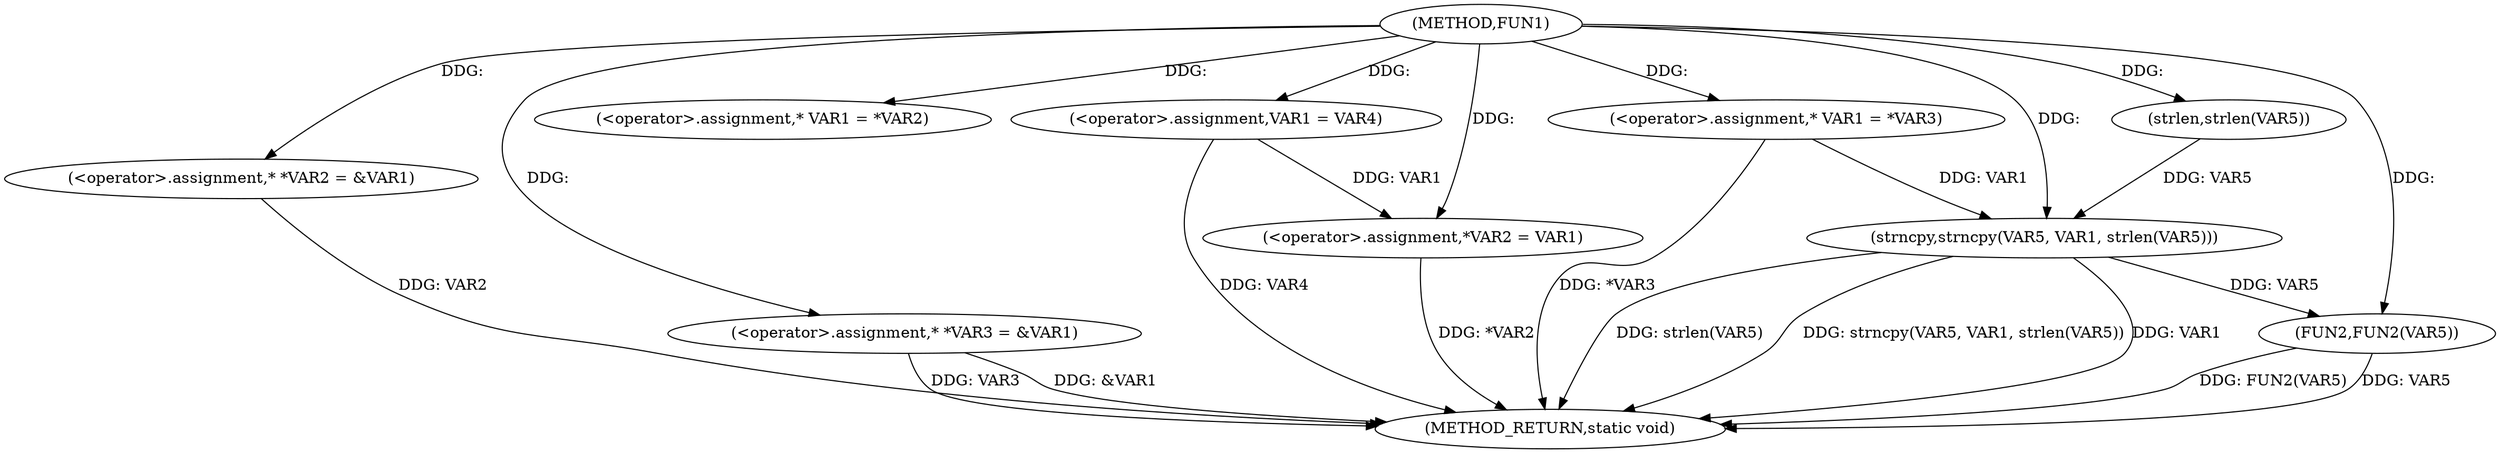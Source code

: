 digraph FUN1 {  
"1000100" [label = "(METHOD,FUN1)" ]
"1000142" [label = "(METHOD_RETURN,static void)" ]
"1000104" [label = "(<operator>.assignment,* *VAR2 = &VAR1)" ]
"1000109" [label = "(<operator>.assignment,* *VAR3 = &VAR1)" ]
"1000116" [label = "(<operator>.assignment,* VAR1 = *VAR2)" ]
"1000120" [label = "(<operator>.assignment,VAR1 = VAR4)" ]
"1000123" [label = "(<operator>.assignment,*VAR2 = VAR1)" ]
"1000129" [label = "(<operator>.assignment,* VAR1 = *VAR3)" ]
"1000135" [label = "(strncpy,strncpy(VAR5, VAR1, strlen(VAR5)))" ]
"1000138" [label = "(strlen,strlen(VAR5))" ]
"1000140" [label = "(FUN2,FUN2(VAR5))" ]
  "1000104" -> "1000142"  [ label = "DDG: VAR2"] 
  "1000140" -> "1000142"  [ label = "DDG: FUN2(VAR5)"] 
  "1000120" -> "1000142"  [ label = "DDG: VAR4"] 
  "1000135" -> "1000142"  [ label = "DDG: strlen(VAR5)"] 
  "1000140" -> "1000142"  [ label = "DDG: VAR5"] 
  "1000135" -> "1000142"  [ label = "DDG: strncpy(VAR5, VAR1, strlen(VAR5))"] 
  "1000109" -> "1000142"  [ label = "DDG: VAR3"] 
  "1000109" -> "1000142"  [ label = "DDG: &VAR1"] 
  "1000135" -> "1000142"  [ label = "DDG: VAR1"] 
  "1000129" -> "1000142"  [ label = "DDG: *VAR3"] 
  "1000123" -> "1000142"  [ label = "DDG: *VAR2"] 
  "1000100" -> "1000104"  [ label = "DDG: "] 
  "1000100" -> "1000109"  [ label = "DDG: "] 
  "1000100" -> "1000116"  [ label = "DDG: "] 
  "1000100" -> "1000120"  [ label = "DDG: "] 
  "1000120" -> "1000123"  [ label = "DDG: VAR1"] 
  "1000100" -> "1000123"  [ label = "DDG: "] 
  "1000100" -> "1000129"  [ label = "DDG: "] 
  "1000138" -> "1000135"  [ label = "DDG: VAR5"] 
  "1000100" -> "1000135"  [ label = "DDG: "] 
  "1000129" -> "1000135"  [ label = "DDG: VAR1"] 
  "1000100" -> "1000138"  [ label = "DDG: "] 
  "1000135" -> "1000140"  [ label = "DDG: VAR5"] 
  "1000100" -> "1000140"  [ label = "DDG: "] 
}
